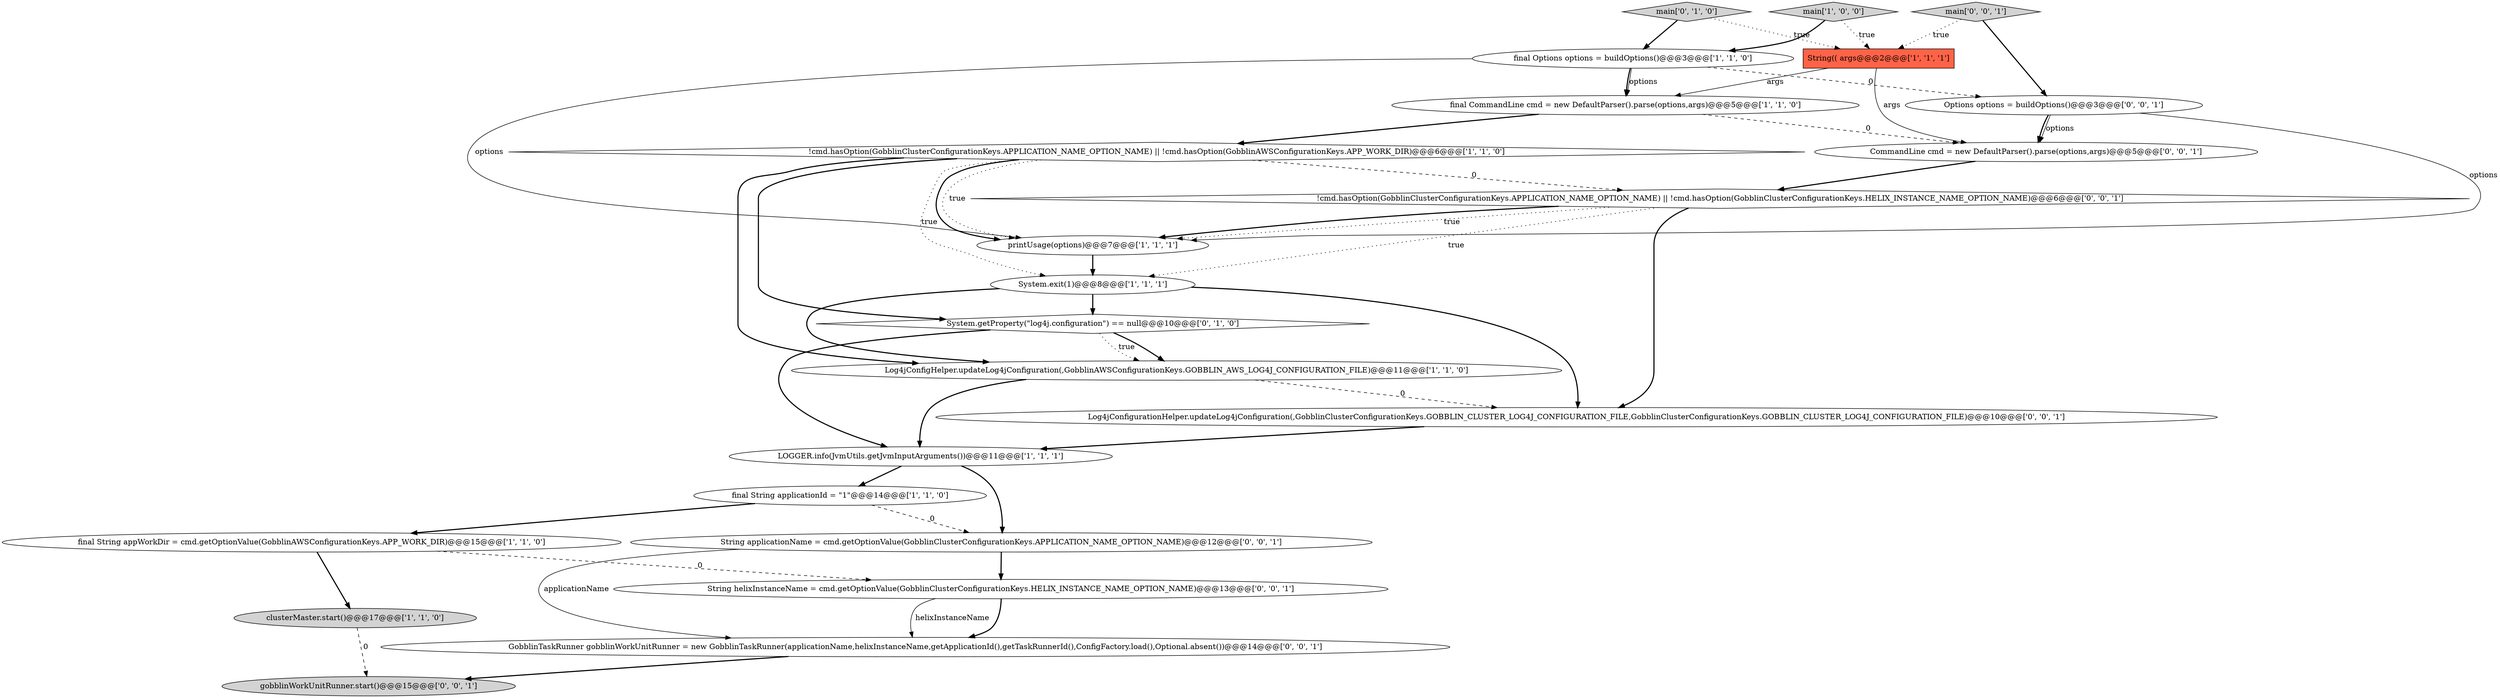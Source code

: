 digraph {
1 [style = filled, label = "printUsage(options)@@@7@@@['1', '1', '1']", fillcolor = white, shape = ellipse image = "AAA0AAABBB1BBB"];
13 [style = filled, label = "System.getProperty(\"log4j.configuration\") == null@@@10@@@['0', '1', '0']", fillcolor = white, shape = diamond image = "AAA1AAABBB2BBB"];
2 [style = filled, label = "final Options options = buildOptions()@@@3@@@['1', '1', '0']", fillcolor = white, shape = ellipse image = "AAA0AAABBB1BBB"];
22 [style = filled, label = "Log4jConfigurationHelper.updateLog4jConfiguration(,GobblinClusterConfigurationKeys.GOBBLIN_CLUSTER_LOG4J_CONFIGURATION_FILE,GobblinClusterConfigurationKeys.GOBBLIN_CLUSTER_LOG4J_CONFIGURATION_FILE)@@@10@@@['0', '0', '1']", fillcolor = white, shape = ellipse image = "AAA0AAABBB3BBB"];
11 [style = filled, label = "final String appWorkDir = cmd.getOptionValue(GobblinAWSConfigurationKeys.APP_WORK_DIR)@@@15@@@['1', '1', '0']", fillcolor = white, shape = ellipse image = "AAA0AAABBB1BBB"];
12 [style = filled, label = "main['0', '1', '0']", fillcolor = lightgray, shape = diamond image = "AAA0AAABBB2BBB"];
6 [style = filled, label = "main['1', '0', '0']", fillcolor = lightgray, shape = diamond image = "AAA0AAABBB1BBB"];
3 [style = filled, label = "Log4jConfigHelper.updateLog4jConfiguration(,GobblinAWSConfigurationKeys.GOBBLIN_AWS_LOG4J_CONFIGURATION_FILE)@@@11@@@['1', '1', '0']", fillcolor = white, shape = ellipse image = "AAA0AAABBB1BBB"];
15 [style = filled, label = "main['0', '0', '1']", fillcolor = lightgray, shape = diamond image = "AAA0AAABBB3BBB"];
17 [style = filled, label = "gobblinWorkUnitRunner.start()@@@15@@@['0', '0', '1']", fillcolor = lightgray, shape = ellipse image = "AAA0AAABBB3BBB"];
5 [style = filled, label = "clusterMaster.start()@@@17@@@['1', '1', '0']", fillcolor = lightgray, shape = ellipse image = "AAA0AAABBB1BBB"];
7 [style = filled, label = "!cmd.hasOption(GobblinClusterConfigurationKeys.APPLICATION_NAME_OPTION_NAME) || !cmd.hasOption(GobblinAWSConfigurationKeys.APP_WORK_DIR)@@@6@@@['1', '1', '0']", fillcolor = white, shape = diamond image = "AAA0AAABBB1BBB"];
21 [style = filled, label = "!cmd.hasOption(GobblinClusterConfigurationKeys.APPLICATION_NAME_OPTION_NAME) || !cmd.hasOption(GobblinClusterConfigurationKeys.HELIX_INSTANCE_NAME_OPTION_NAME)@@@6@@@['0', '0', '1']", fillcolor = white, shape = diamond image = "AAA0AAABBB3BBB"];
4 [style = filled, label = "LOGGER.info(JvmUtils.getJvmInputArguments())@@@11@@@['1', '1', '1']", fillcolor = white, shape = ellipse image = "AAA0AAABBB1BBB"];
18 [style = filled, label = "GobblinTaskRunner gobblinWorkUnitRunner = new GobblinTaskRunner(applicationName,helixInstanceName,getApplicationId(),getTaskRunnerId(),ConfigFactory.load(),Optional.absent())@@@14@@@['0', '0', '1']", fillcolor = white, shape = ellipse image = "AAA0AAABBB3BBB"];
19 [style = filled, label = "CommandLine cmd = new DefaultParser().parse(options,args)@@@5@@@['0', '0', '1']", fillcolor = white, shape = ellipse image = "AAA0AAABBB3BBB"];
8 [style = filled, label = "System.exit(1)@@@8@@@['1', '1', '1']", fillcolor = white, shape = ellipse image = "AAA0AAABBB1BBB"];
16 [style = filled, label = "Options options = buildOptions()@@@3@@@['0', '0', '1']", fillcolor = white, shape = ellipse image = "AAA0AAABBB3BBB"];
10 [style = filled, label = "String(( args@@@2@@@['1', '1', '1']", fillcolor = tomato, shape = box image = "AAA0AAABBB1BBB"];
0 [style = filled, label = "final CommandLine cmd = new DefaultParser().parse(options,args)@@@5@@@['1', '1', '0']", fillcolor = white, shape = ellipse image = "AAA0AAABBB1BBB"];
20 [style = filled, label = "String helixInstanceName = cmd.getOptionValue(GobblinClusterConfigurationKeys.HELIX_INSTANCE_NAME_OPTION_NAME)@@@13@@@['0', '0', '1']", fillcolor = white, shape = ellipse image = "AAA0AAABBB3BBB"];
9 [style = filled, label = "final String applicationId = \"1\"@@@14@@@['1', '1', '0']", fillcolor = white, shape = ellipse image = "AAA0AAABBB1BBB"];
14 [style = filled, label = "String applicationName = cmd.getOptionValue(GobblinClusterConfigurationKeys.APPLICATION_NAME_OPTION_NAME)@@@12@@@['0', '0', '1']", fillcolor = white, shape = ellipse image = "AAA0AAABBB3BBB"];
12->10 [style = dotted, label="true"];
0->19 [style = dashed, label="0"];
9->11 [style = bold, label=""];
13->4 [style = bold, label=""];
11->20 [style = dashed, label="0"];
21->22 [style = bold, label=""];
3->22 [style = dashed, label="0"];
0->7 [style = bold, label=""];
2->0 [style = solid, label="options"];
20->18 [style = bold, label=""];
12->2 [style = bold, label=""];
16->19 [style = bold, label=""];
7->8 [style = dotted, label="true"];
1->8 [style = bold, label=""];
21->1 [style = dotted, label="true"];
7->1 [style = dotted, label="true"];
16->19 [style = solid, label="options"];
2->1 [style = solid, label="options"];
16->1 [style = solid, label="options"];
6->2 [style = bold, label=""];
8->3 [style = bold, label=""];
15->10 [style = dotted, label="true"];
7->13 [style = bold, label=""];
7->3 [style = bold, label=""];
19->21 [style = bold, label=""];
2->16 [style = dashed, label="0"];
7->21 [style = dashed, label="0"];
9->14 [style = dashed, label="0"];
6->10 [style = dotted, label="true"];
10->19 [style = solid, label="args"];
4->9 [style = bold, label=""];
8->22 [style = bold, label=""];
22->4 [style = bold, label=""];
15->16 [style = bold, label=""];
8->13 [style = bold, label=""];
13->3 [style = dotted, label="true"];
4->14 [style = bold, label=""];
13->3 [style = bold, label=""];
21->8 [style = dotted, label="true"];
14->18 [style = solid, label="applicationName"];
18->17 [style = bold, label=""];
2->0 [style = bold, label=""];
21->1 [style = bold, label=""];
7->1 [style = bold, label=""];
20->18 [style = solid, label="helixInstanceName"];
5->17 [style = dashed, label="0"];
3->4 [style = bold, label=""];
14->20 [style = bold, label=""];
11->5 [style = bold, label=""];
10->0 [style = solid, label="args"];
}
